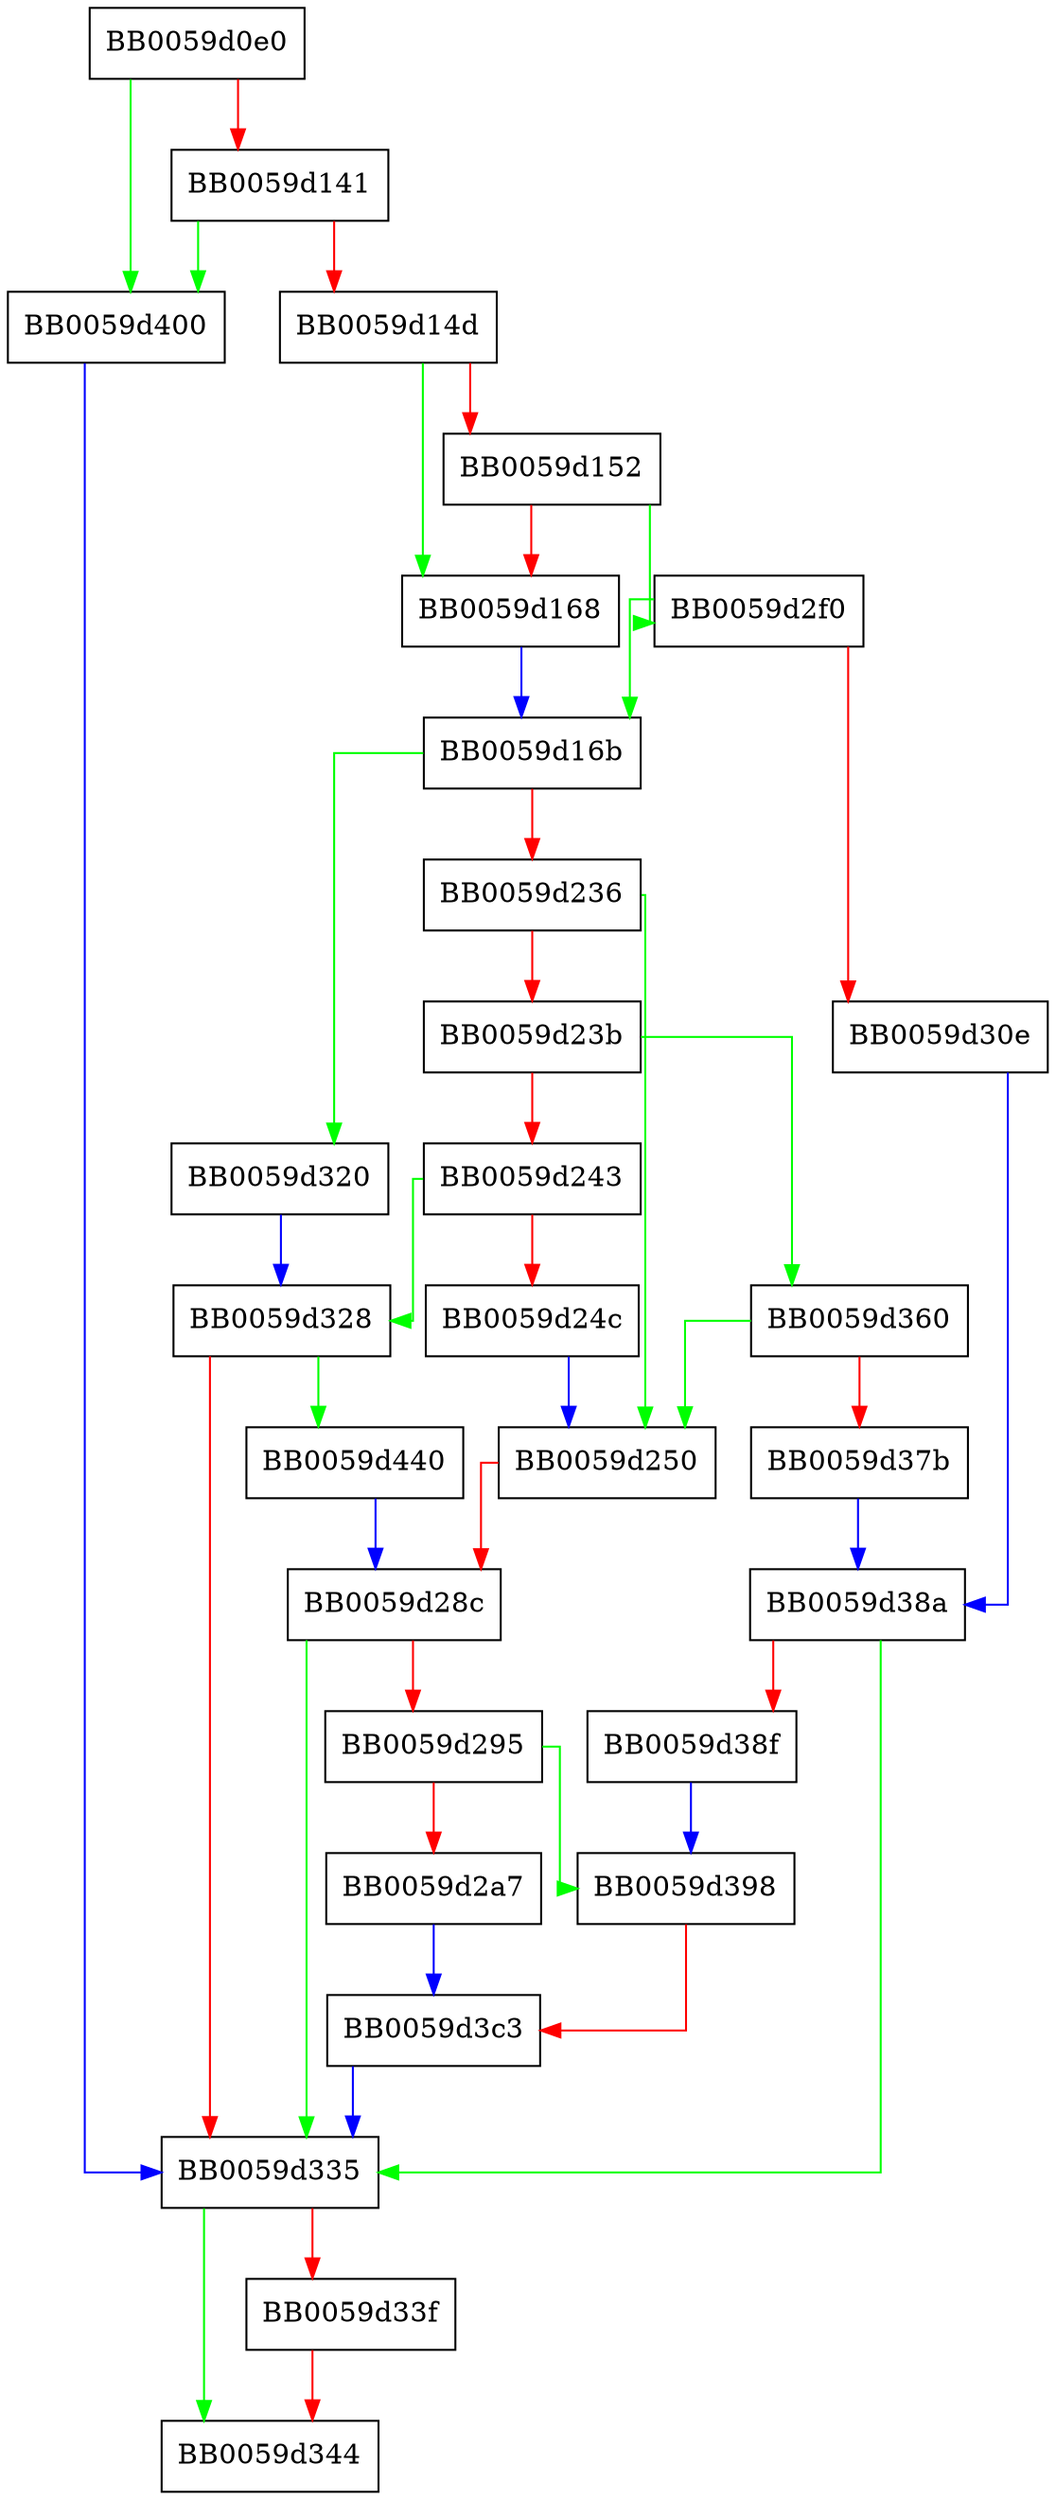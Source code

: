 digraph OSSL_DECODER_fetch {
  node [shape="box"];
  graph [splines=ortho];
  BB0059d0e0 -> BB0059d400 [color="green"];
  BB0059d0e0 -> BB0059d141 [color="red"];
  BB0059d141 -> BB0059d400 [color="green"];
  BB0059d141 -> BB0059d14d [color="red"];
  BB0059d14d -> BB0059d168 [color="green"];
  BB0059d14d -> BB0059d152 [color="red"];
  BB0059d152 -> BB0059d2f0 [color="green"];
  BB0059d152 -> BB0059d168 [color="red"];
  BB0059d168 -> BB0059d16b [color="blue"];
  BB0059d16b -> BB0059d320 [color="green"];
  BB0059d16b -> BB0059d236 [color="red"];
  BB0059d236 -> BB0059d250 [color="green"];
  BB0059d236 -> BB0059d23b [color="red"];
  BB0059d23b -> BB0059d360 [color="green"];
  BB0059d23b -> BB0059d243 [color="red"];
  BB0059d243 -> BB0059d328 [color="green"];
  BB0059d243 -> BB0059d24c [color="red"];
  BB0059d24c -> BB0059d250 [color="blue"];
  BB0059d250 -> BB0059d28c [color="red"];
  BB0059d28c -> BB0059d335 [color="green"];
  BB0059d28c -> BB0059d295 [color="red"];
  BB0059d295 -> BB0059d398 [color="green"];
  BB0059d295 -> BB0059d2a7 [color="red"];
  BB0059d2a7 -> BB0059d3c3 [color="blue"];
  BB0059d2f0 -> BB0059d16b [color="green"];
  BB0059d2f0 -> BB0059d30e [color="red"];
  BB0059d30e -> BB0059d38a [color="blue"];
  BB0059d320 -> BB0059d328 [color="blue"];
  BB0059d328 -> BB0059d440 [color="green"];
  BB0059d328 -> BB0059d335 [color="red"];
  BB0059d335 -> BB0059d344 [color="green"];
  BB0059d335 -> BB0059d33f [color="red"];
  BB0059d33f -> BB0059d344 [color="red"];
  BB0059d360 -> BB0059d250 [color="green"];
  BB0059d360 -> BB0059d37b [color="red"];
  BB0059d37b -> BB0059d38a [color="blue"];
  BB0059d38a -> BB0059d335 [color="green"];
  BB0059d38a -> BB0059d38f [color="red"];
  BB0059d38f -> BB0059d398 [color="blue"];
  BB0059d398 -> BB0059d3c3 [color="red"];
  BB0059d3c3 -> BB0059d335 [color="blue"];
  BB0059d400 -> BB0059d335 [color="blue"];
  BB0059d440 -> BB0059d28c [color="blue"];
}